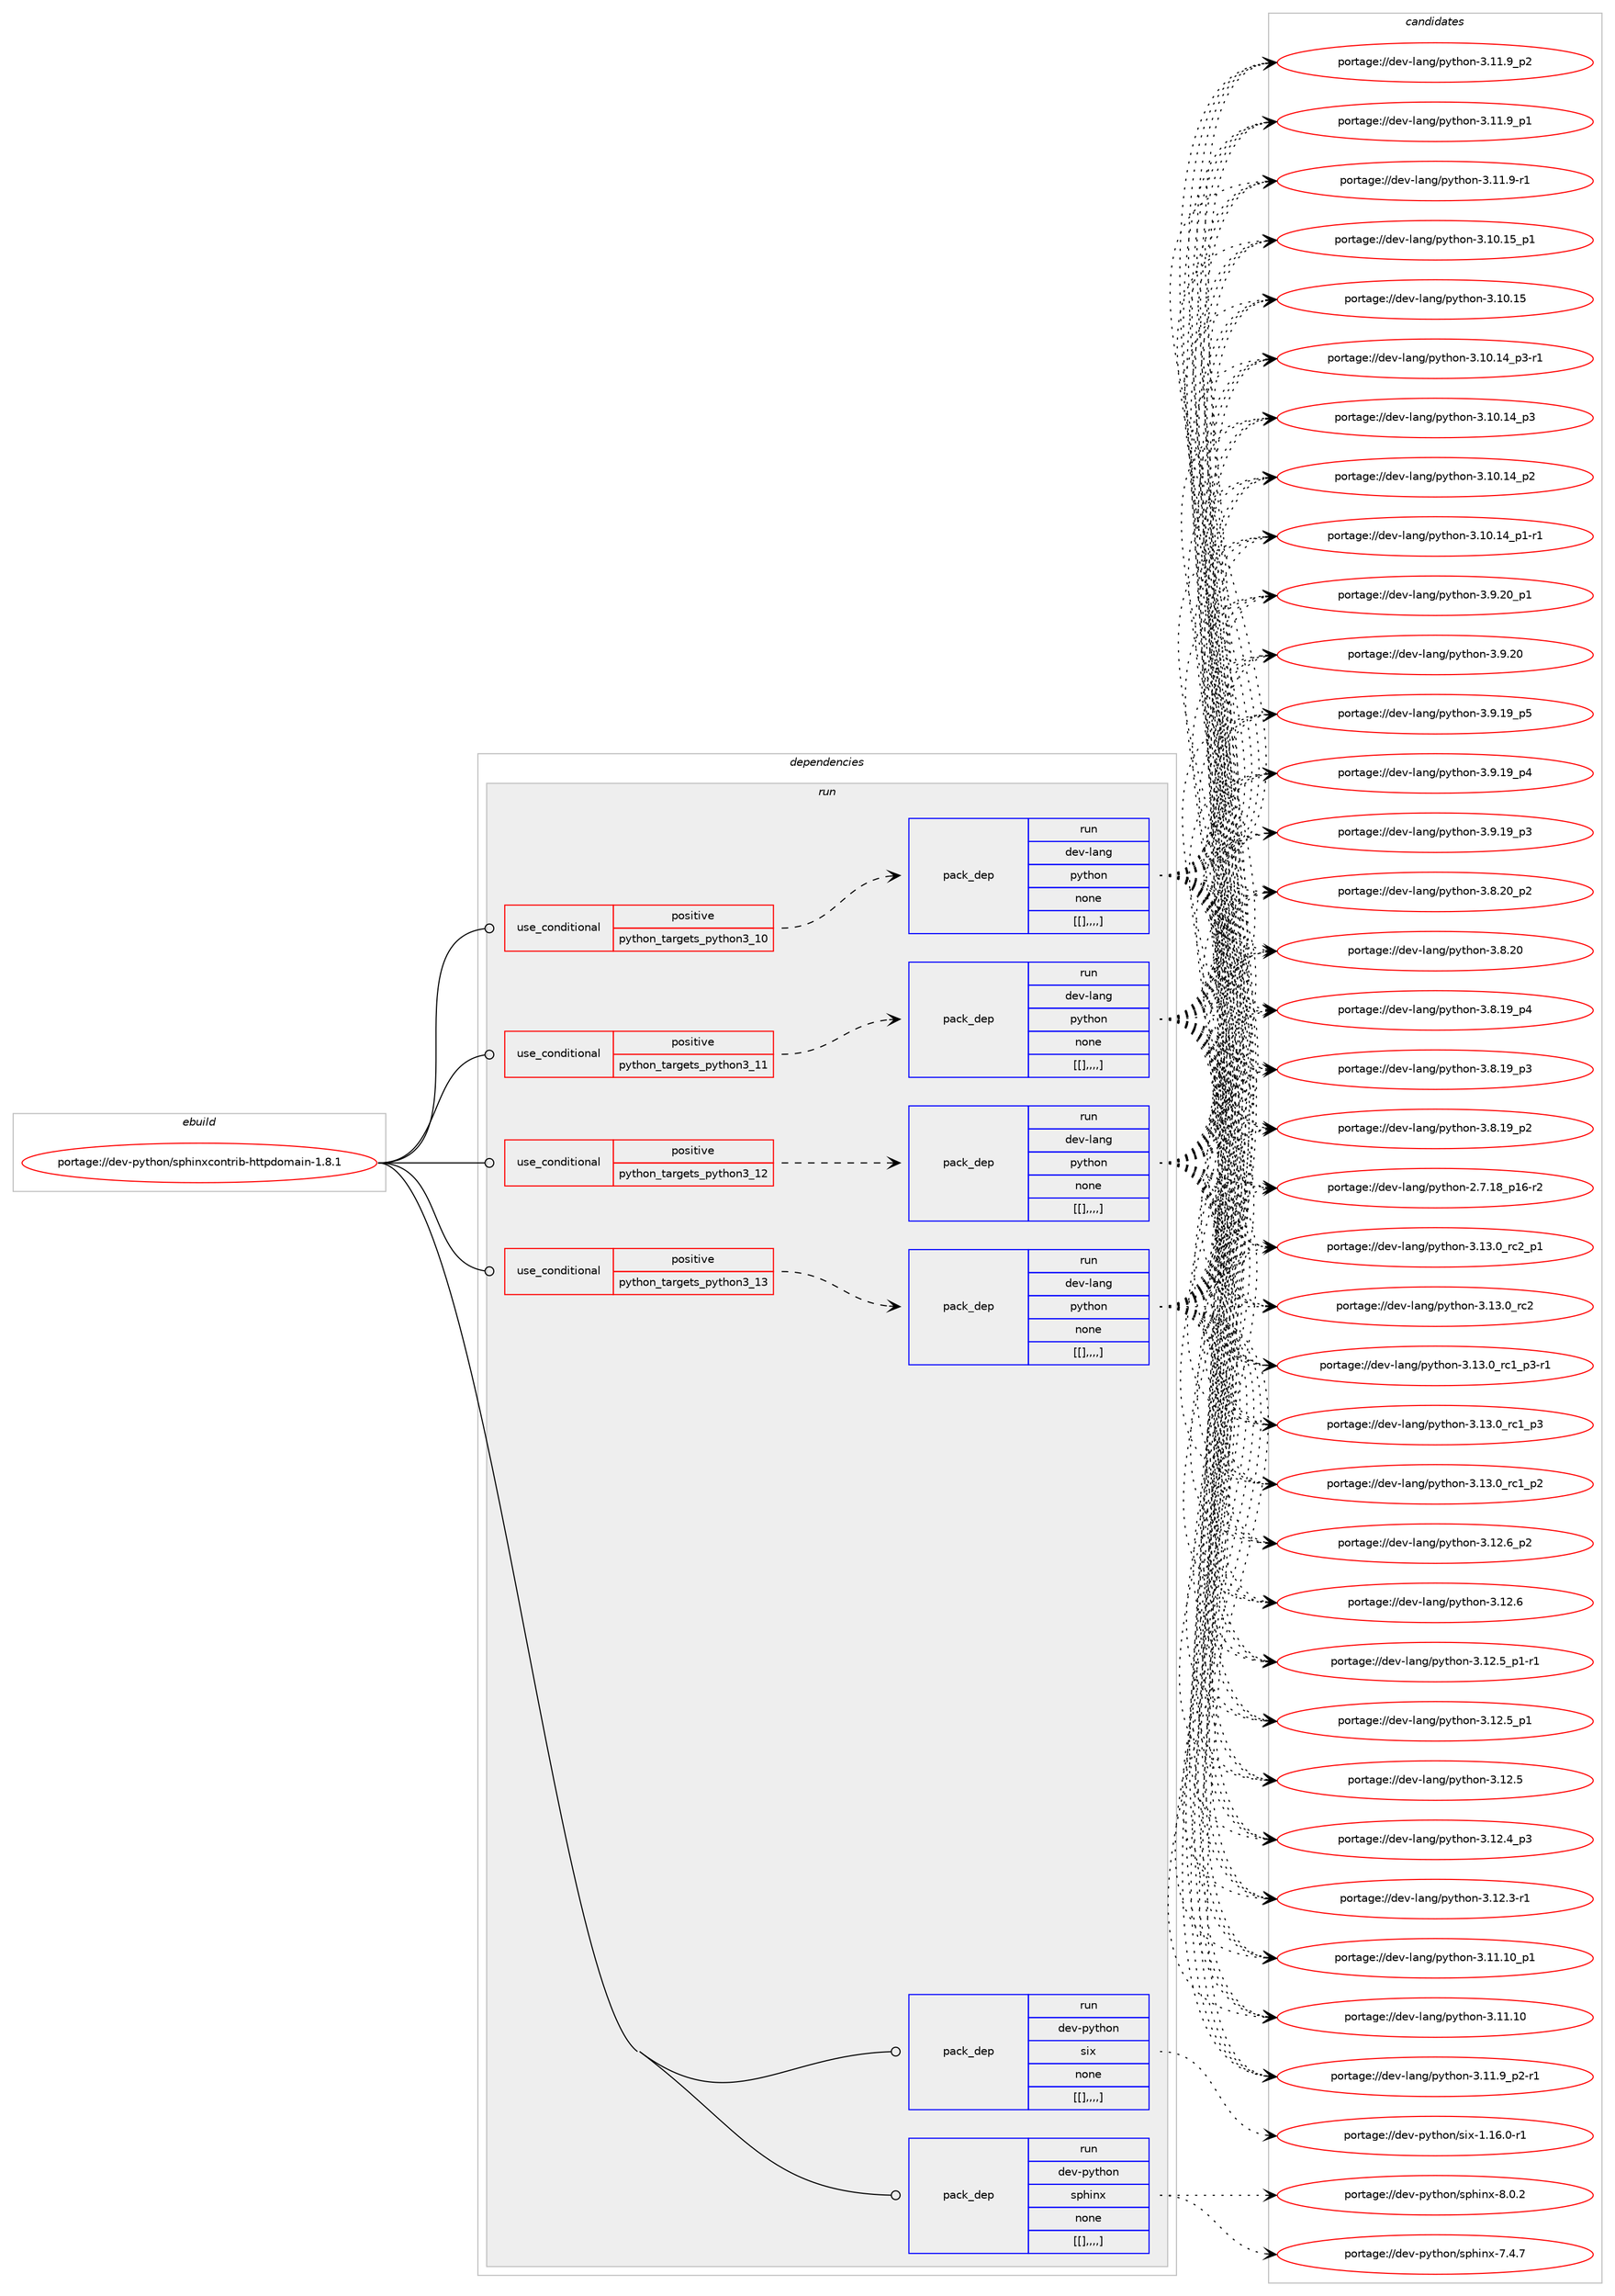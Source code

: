 digraph prolog {

# *************
# Graph options
# *************

newrank=true;
concentrate=true;
compound=true;
graph [rankdir=LR,fontname=Helvetica,fontsize=10,ranksep=1.5];#, ranksep=2.5, nodesep=0.2];
edge  [arrowhead=vee];
node  [fontname=Helvetica,fontsize=10];

# **********
# The ebuild
# **********

subgraph cluster_leftcol {
color=gray;
label=<<i>ebuild</i>>;
id [label="portage://dev-python/sphinxcontrib-httpdomain-1.8.1", color=red, width=4, href="../dev-python/sphinxcontrib-httpdomain-1.8.1.svg"];
}

# ****************
# The dependencies
# ****************

subgraph cluster_midcol {
color=gray;
label=<<i>dependencies</i>>;
subgraph cluster_compile {
fillcolor="#eeeeee";
style=filled;
label=<<i>compile</i>>;
}
subgraph cluster_compileandrun {
fillcolor="#eeeeee";
style=filled;
label=<<i>compile and run</i>>;
}
subgraph cluster_run {
fillcolor="#eeeeee";
style=filled;
label=<<i>run</i>>;
subgraph cond41621 {
dependency167439 [label=<<TABLE BORDER="0" CELLBORDER="1" CELLSPACING="0" CELLPADDING="4"><TR><TD ROWSPAN="3" CELLPADDING="10">use_conditional</TD></TR><TR><TD>positive</TD></TR><TR><TD>python_targets_python3_10</TD></TR></TABLE>>, shape=none, color=red];
subgraph pack124560 {
dependency167440 [label=<<TABLE BORDER="0" CELLBORDER="1" CELLSPACING="0" CELLPADDING="4" WIDTH="220"><TR><TD ROWSPAN="6" CELLPADDING="30">pack_dep</TD></TR><TR><TD WIDTH="110">run</TD></TR><TR><TD>dev-lang</TD></TR><TR><TD>python</TD></TR><TR><TD>none</TD></TR><TR><TD>[[],,,,]</TD></TR></TABLE>>, shape=none, color=blue];
}
dependency167439:e -> dependency167440:w [weight=20,style="dashed",arrowhead="vee"];
}
id:e -> dependency167439:w [weight=20,style="solid",arrowhead="odot"];
subgraph cond41622 {
dependency167441 [label=<<TABLE BORDER="0" CELLBORDER="1" CELLSPACING="0" CELLPADDING="4"><TR><TD ROWSPAN="3" CELLPADDING="10">use_conditional</TD></TR><TR><TD>positive</TD></TR><TR><TD>python_targets_python3_11</TD></TR></TABLE>>, shape=none, color=red];
subgraph pack124561 {
dependency167442 [label=<<TABLE BORDER="0" CELLBORDER="1" CELLSPACING="0" CELLPADDING="4" WIDTH="220"><TR><TD ROWSPAN="6" CELLPADDING="30">pack_dep</TD></TR><TR><TD WIDTH="110">run</TD></TR><TR><TD>dev-lang</TD></TR><TR><TD>python</TD></TR><TR><TD>none</TD></TR><TR><TD>[[],,,,]</TD></TR></TABLE>>, shape=none, color=blue];
}
dependency167441:e -> dependency167442:w [weight=20,style="dashed",arrowhead="vee"];
}
id:e -> dependency167441:w [weight=20,style="solid",arrowhead="odot"];
subgraph cond41623 {
dependency167443 [label=<<TABLE BORDER="0" CELLBORDER="1" CELLSPACING="0" CELLPADDING="4"><TR><TD ROWSPAN="3" CELLPADDING="10">use_conditional</TD></TR><TR><TD>positive</TD></TR><TR><TD>python_targets_python3_12</TD></TR></TABLE>>, shape=none, color=red];
subgraph pack124562 {
dependency167444 [label=<<TABLE BORDER="0" CELLBORDER="1" CELLSPACING="0" CELLPADDING="4" WIDTH="220"><TR><TD ROWSPAN="6" CELLPADDING="30">pack_dep</TD></TR><TR><TD WIDTH="110">run</TD></TR><TR><TD>dev-lang</TD></TR><TR><TD>python</TD></TR><TR><TD>none</TD></TR><TR><TD>[[],,,,]</TD></TR></TABLE>>, shape=none, color=blue];
}
dependency167443:e -> dependency167444:w [weight=20,style="dashed",arrowhead="vee"];
}
id:e -> dependency167443:w [weight=20,style="solid",arrowhead="odot"];
subgraph cond41624 {
dependency167445 [label=<<TABLE BORDER="0" CELLBORDER="1" CELLSPACING="0" CELLPADDING="4"><TR><TD ROWSPAN="3" CELLPADDING="10">use_conditional</TD></TR><TR><TD>positive</TD></TR><TR><TD>python_targets_python3_13</TD></TR></TABLE>>, shape=none, color=red];
subgraph pack124563 {
dependency167446 [label=<<TABLE BORDER="0" CELLBORDER="1" CELLSPACING="0" CELLPADDING="4" WIDTH="220"><TR><TD ROWSPAN="6" CELLPADDING="30">pack_dep</TD></TR><TR><TD WIDTH="110">run</TD></TR><TR><TD>dev-lang</TD></TR><TR><TD>python</TD></TR><TR><TD>none</TD></TR><TR><TD>[[],,,,]</TD></TR></TABLE>>, shape=none, color=blue];
}
dependency167445:e -> dependency167446:w [weight=20,style="dashed",arrowhead="vee"];
}
id:e -> dependency167445:w [weight=20,style="solid",arrowhead="odot"];
subgraph pack124564 {
dependency167447 [label=<<TABLE BORDER="0" CELLBORDER="1" CELLSPACING="0" CELLPADDING="4" WIDTH="220"><TR><TD ROWSPAN="6" CELLPADDING="30">pack_dep</TD></TR><TR><TD WIDTH="110">run</TD></TR><TR><TD>dev-python</TD></TR><TR><TD>six</TD></TR><TR><TD>none</TD></TR><TR><TD>[[],,,,]</TD></TR></TABLE>>, shape=none, color=blue];
}
id:e -> dependency167447:w [weight=20,style="solid",arrowhead="odot"];
subgraph pack124565 {
dependency167448 [label=<<TABLE BORDER="0" CELLBORDER="1" CELLSPACING="0" CELLPADDING="4" WIDTH="220"><TR><TD ROWSPAN="6" CELLPADDING="30">pack_dep</TD></TR><TR><TD WIDTH="110">run</TD></TR><TR><TD>dev-python</TD></TR><TR><TD>sphinx</TD></TR><TR><TD>none</TD></TR><TR><TD>[[],,,,]</TD></TR></TABLE>>, shape=none, color=blue];
}
id:e -> dependency167448:w [weight=20,style="solid",arrowhead="odot"];
}
}

# **************
# The candidates
# **************

subgraph cluster_choices {
rank=same;
color=gray;
label=<<i>candidates</i>>;

subgraph choice124560 {
color=black;
nodesep=1;
choice100101118451089711010347112121116104111110455146495146489511499509511249 [label="portage://dev-lang/python-3.13.0_rc2_p1", color=red, width=4,href="../dev-lang/python-3.13.0_rc2_p1.svg"];
choice10010111845108971101034711212111610411111045514649514648951149950 [label="portage://dev-lang/python-3.13.0_rc2", color=red, width=4,href="../dev-lang/python-3.13.0_rc2.svg"];
choice1001011184510897110103471121211161041111104551464951464895114994995112514511449 [label="portage://dev-lang/python-3.13.0_rc1_p3-r1", color=red, width=4,href="../dev-lang/python-3.13.0_rc1_p3-r1.svg"];
choice100101118451089711010347112121116104111110455146495146489511499499511251 [label="portage://dev-lang/python-3.13.0_rc1_p3", color=red, width=4,href="../dev-lang/python-3.13.0_rc1_p3.svg"];
choice100101118451089711010347112121116104111110455146495146489511499499511250 [label="portage://dev-lang/python-3.13.0_rc1_p2", color=red, width=4,href="../dev-lang/python-3.13.0_rc1_p2.svg"];
choice100101118451089711010347112121116104111110455146495046549511250 [label="portage://dev-lang/python-3.12.6_p2", color=red, width=4,href="../dev-lang/python-3.12.6_p2.svg"];
choice10010111845108971101034711212111610411111045514649504654 [label="portage://dev-lang/python-3.12.6", color=red, width=4,href="../dev-lang/python-3.12.6.svg"];
choice1001011184510897110103471121211161041111104551464950465395112494511449 [label="portage://dev-lang/python-3.12.5_p1-r1", color=red, width=4,href="../dev-lang/python-3.12.5_p1-r1.svg"];
choice100101118451089711010347112121116104111110455146495046539511249 [label="portage://dev-lang/python-3.12.5_p1", color=red, width=4,href="../dev-lang/python-3.12.5_p1.svg"];
choice10010111845108971101034711212111610411111045514649504653 [label="portage://dev-lang/python-3.12.5", color=red, width=4,href="../dev-lang/python-3.12.5.svg"];
choice100101118451089711010347112121116104111110455146495046529511251 [label="portage://dev-lang/python-3.12.4_p3", color=red, width=4,href="../dev-lang/python-3.12.4_p3.svg"];
choice100101118451089711010347112121116104111110455146495046514511449 [label="portage://dev-lang/python-3.12.3-r1", color=red, width=4,href="../dev-lang/python-3.12.3-r1.svg"];
choice10010111845108971101034711212111610411111045514649494649489511249 [label="portage://dev-lang/python-3.11.10_p1", color=red, width=4,href="../dev-lang/python-3.11.10_p1.svg"];
choice1001011184510897110103471121211161041111104551464949464948 [label="portage://dev-lang/python-3.11.10", color=red, width=4,href="../dev-lang/python-3.11.10.svg"];
choice1001011184510897110103471121211161041111104551464949465795112504511449 [label="portage://dev-lang/python-3.11.9_p2-r1", color=red, width=4,href="../dev-lang/python-3.11.9_p2-r1.svg"];
choice100101118451089711010347112121116104111110455146494946579511250 [label="portage://dev-lang/python-3.11.9_p2", color=red, width=4,href="../dev-lang/python-3.11.9_p2.svg"];
choice100101118451089711010347112121116104111110455146494946579511249 [label="portage://dev-lang/python-3.11.9_p1", color=red, width=4,href="../dev-lang/python-3.11.9_p1.svg"];
choice100101118451089711010347112121116104111110455146494946574511449 [label="portage://dev-lang/python-3.11.9-r1", color=red, width=4,href="../dev-lang/python-3.11.9-r1.svg"];
choice10010111845108971101034711212111610411111045514649484649539511249 [label="portage://dev-lang/python-3.10.15_p1", color=red, width=4,href="../dev-lang/python-3.10.15_p1.svg"];
choice1001011184510897110103471121211161041111104551464948464953 [label="portage://dev-lang/python-3.10.15", color=red, width=4,href="../dev-lang/python-3.10.15.svg"];
choice100101118451089711010347112121116104111110455146494846495295112514511449 [label="portage://dev-lang/python-3.10.14_p3-r1", color=red, width=4,href="../dev-lang/python-3.10.14_p3-r1.svg"];
choice10010111845108971101034711212111610411111045514649484649529511251 [label="portage://dev-lang/python-3.10.14_p3", color=red, width=4,href="../dev-lang/python-3.10.14_p3.svg"];
choice10010111845108971101034711212111610411111045514649484649529511250 [label="portage://dev-lang/python-3.10.14_p2", color=red, width=4,href="../dev-lang/python-3.10.14_p2.svg"];
choice100101118451089711010347112121116104111110455146494846495295112494511449 [label="portage://dev-lang/python-3.10.14_p1-r1", color=red, width=4,href="../dev-lang/python-3.10.14_p1-r1.svg"];
choice100101118451089711010347112121116104111110455146574650489511249 [label="portage://dev-lang/python-3.9.20_p1", color=red, width=4,href="../dev-lang/python-3.9.20_p1.svg"];
choice10010111845108971101034711212111610411111045514657465048 [label="portage://dev-lang/python-3.9.20", color=red, width=4,href="../dev-lang/python-3.9.20.svg"];
choice100101118451089711010347112121116104111110455146574649579511253 [label="portage://dev-lang/python-3.9.19_p5", color=red, width=4,href="../dev-lang/python-3.9.19_p5.svg"];
choice100101118451089711010347112121116104111110455146574649579511252 [label="portage://dev-lang/python-3.9.19_p4", color=red, width=4,href="../dev-lang/python-3.9.19_p4.svg"];
choice100101118451089711010347112121116104111110455146574649579511251 [label="portage://dev-lang/python-3.9.19_p3", color=red, width=4,href="../dev-lang/python-3.9.19_p3.svg"];
choice100101118451089711010347112121116104111110455146564650489511250 [label="portage://dev-lang/python-3.8.20_p2", color=red, width=4,href="../dev-lang/python-3.8.20_p2.svg"];
choice10010111845108971101034711212111610411111045514656465048 [label="portage://dev-lang/python-3.8.20", color=red, width=4,href="../dev-lang/python-3.8.20.svg"];
choice100101118451089711010347112121116104111110455146564649579511252 [label="portage://dev-lang/python-3.8.19_p4", color=red, width=4,href="../dev-lang/python-3.8.19_p4.svg"];
choice100101118451089711010347112121116104111110455146564649579511251 [label="portage://dev-lang/python-3.8.19_p3", color=red, width=4,href="../dev-lang/python-3.8.19_p3.svg"];
choice100101118451089711010347112121116104111110455146564649579511250 [label="portage://dev-lang/python-3.8.19_p2", color=red, width=4,href="../dev-lang/python-3.8.19_p2.svg"];
choice100101118451089711010347112121116104111110455046554649569511249544511450 [label="portage://dev-lang/python-2.7.18_p16-r2", color=red, width=4,href="../dev-lang/python-2.7.18_p16-r2.svg"];
dependency167440:e -> choice100101118451089711010347112121116104111110455146495146489511499509511249:w [style=dotted,weight="100"];
dependency167440:e -> choice10010111845108971101034711212111610411111045514649514648951149950:w [style=dotted,weight="100"];
dependency167440:e -> choice1001011184510897110103471121211161041111104551464951464895114994995112514511449:w [style=dotted,weight="100"];
dependency167440:e -> choice100101118451089711010347112121116104111110455146495146489511499499511251:w [style=dotted,weight="100"];
dependency167440:e -> choice100101118451089711010347112121116104111110455146495146489511499499511250:w [style=dotted,weight="100"];
dependency167440:e -> choice100101118451089711010347112121116104111110455146495046549511250:w [style=dotted,weight="100"];
dependency167440:e -> choice10010111845108971101034711212111610411111045514649504654:w [style=dotted,weight="100"];
dependency167440:e -> choice1001011184510897110103471121211161041111104551464950465395112494511449:w [style=dotted,weight="100"];
dependency167440:e -> choice100101118451089711010347112121116104111110455146495046539511249:w [style=dotted,weight="100"];
dependency167440:e -> choice10010111845108971101034711212111610411111045514649504653:w [style=dotted,weight="100"];
dependency167440:e -> choice100101118451089711010347112121116104111110455146495046529511251:w [style=dotted,weight="100"];
dependency167440:e -> choice100101118451089711010347112121116104111110455146495046514511449:w [style=dotted,weight="100"];
dependency167440:e -> choice10010111845108971101034711212111610411111045514649494649489511249:w [style=dotted,weight="100"];
dependency167440:e -> choice1001011184510897110103471121211161041111104551464949464948:w [style=dotted,weight="100"];
dependency167440:e -> choice1001011184510897110103471121211161041111104551464949465795112504511449:w [style=dotted,weight="100"];
dependency167440:e -> choice100101118451089711010347112121116104111110455146494946579511250:w [style=dotted,weight="100"];
dependency167440:e -> choice100101118451089711010347112121116104111110455146494946579511249:w [style=dotted,weight="100"];
dependency167440:e -> choice100101118451089711010347112121116104111110455146494946574511449:w [style=dotted,weight="100"];
dependency167440:e -> choice10010111845108971101034711212111610411111045514649484649539511249:w [style=dotted,weight="100"];
dependency167440:e -> choice1001011184510897110103471121211161041111104551464948464953:w [style=dotted,weight="100"];
dependency167440:e -> choice100101118451089711010347112121116104111110455146494846495295112514511449:w [style=dotted,weight="100"];
dependency167440:e -> choice10010111845108971101034711212111610411111045514649484649529511251:w [style=dotted,weight="100"];
dependency167440:e -> choice10010111845108971101034711212111610411111045514649484649529511250:w [style=dotted,weight="100"];
dependency167440:e -> choice100101118451089711010347112121116104111110455146494846495295112494511449:w [style=dotted,weight="100"];
dependency167440:e -> choice100101118451089711010347112121116104111110455146574650489511249:w [style=dotted,weight="100"];
dependency167440:e -> choice10010111845108971101034711212111610411111045514657465048:w [style=dotted,weight="100"];
dependency167440:e -> choice100101118451089711010347112121116104111110455146574649579511253:w [style=dotted,weight="100"];
dependency167440:e -> choice100101118451089711010347112121116104111110455146574649579511252:w [style=dotted,weight="100"];
dependency167440:e -> choice100101118451089711010347112121116104111110455146574649579511251:w [style=dotted,weight="100"];
dependency167440:e -> choice100101118451089711010347112121116104111110455146564650489511250:w [style=dotted,weight="100"];
dependency167440:e -> choice10010111845108971101034711212111610411111045514656465048:w [style=dotted,weight="100"];
dependency167440:e -> choice100101118451089711010347112121116104111110455146564649579511252:w [style=dotted,weight="100"];
dependency167440:e -> choice100101118451089711010347112121116104111110455146564649579511251:w [style=dotted,weight="100"];
dependency167440:e -> choice100101118451089711010347112121116104111110455146564649579511250:w [style=dotted,weight="100"];
dependency167440:e -> choice100101118451089711010347112121116104111110455046554649569511249544511450:w [style=dotted,weight="100"];
}
subgraph choice124561 {
color=black;
nodesep=1;
choice100101118451089711010347112121116104111110455146495146489511499509511249 [label="portage://dev-lang/python-3.13.0_rc2_p1", color=red, width=4,href="../dev-lang/python-3.13.0_rc2_p1.svg"];
choice10010111845108971101034711212111610411111045514649514648951149950 [label="portage://dev-lang/python-3.13.0_rc2", color=red, width=4,href="../dev-lang/python-3.13.0_rc2.svg"];
choice1001011184510897110103471121211161041111104551464951464895114994995112514511449 [label="portage://dev-lang/python-3.13.0_rc1_p3-r1", color=red, width=4,href="../dev-lang/python-3.13.0_rc1_p3-r1.svg"];
choice100101118451089711010347112121116104111110455146495146489511499499511251 [label="portage://dev-lang/python-3.13.0_rc1_p3", color=red, width=4,href="../dev-lang/python-3.13.0_rc1_p3.svg"];
choice100101118451089711010347112121116104111110455146495146489511499499511250 [label="portage://dev-lang/python-3.13.0_rc1_p2", color=red, width=4,href="../dev-lang/python-3.13.0_rc1_p2.svg"];
choice100101118451089711010347112121116104111110455146495046549511250 [label="portage://dev-lang/python-3.12.6_p2", color=red, width=4,href="../dev-lang/python-3.12.6_p2.svg"];
choice10010111845108971101034711212111610411111045514649504654 [label="portage://dev-lang/python-3.12.6", color=red, width=4,href="../dev-lang/python-3.12.6.svg"];
choice1001011184510897110103471121211161041111104551464950465395112494511449 [label="portage://dev-lang/python-3.12.5_p1-r1", color=red, width=4,href="../dev-lang/python-3.12.5_p1-r1.svg"];
choice100101118451089711010347112121116104111110455146495046539511249 [label="portage://dev-lang/python-3.12.5_p1", color=red, width=4,href="../dev-lang/python-3.12.5_p1.svg"];
choice10010111845108971101034711212111610411111045514649504653 [label="portage://dev-lang/python-3.12.5", color=red, width=4,href="../dev-lang/python-3.12.5.svg"];
choice100101118451089711010347112121116104111110455146495046529511251 [label="portage://dev-lang/python-3.12.4_p3", color=red, width=4,href="../dev-lang/python-3.12.4_p3.svg"];
choice100101118451089711010347112121116104111110455146495046514511449 [label="portage://dev-lang/python-3.12.3-r1", color=red, width=4,href="../dev-lang/python-3.12.3-r1.svg"];
choice10010111845108971101034711212111610411111045514649494649489511249 [label="portage://dev-lang/python-3.11.10_p1", color=red, width=4,href="../dev-lang/python-3.11.10_p1.svg"];
choice1001011184510897110103471121211161041111104551464949464948 [label="portage://dev-lang/python-3.11.10", color=red, width=4,href="../dev-lang/python-3.11.10.svg"];
choice1001011184510897110103471121211161041111104551464949465795112504511449 [label="portage://dev-lang/python-3.11.9_p2-r1", color=red, width=4,href="../dev-lang/python-3.11.9_p2-r1.svg"];
choice100101118451089711010347112121116104111110455146494946579511250 [label="portage://dev-lang/python-3.11.9_p2", color=red, width=4,href="../dev-lang/python-3.11.9_p2.svg"];
choice100101118451089711010347112121116104111110455146494946579511249 [label="portage://dev-lang/python-3.11.9_p1", color=red, width=4,href="../dev-lang/python-3.11.9_p1.svg"];
choice100101118451089711010347112121116104111110455146494946574511449 [label="portage://dev-lang/python-3.11.9-r1", color=red, width=4,href="../dev-lang/python-3.11.9-r1.svg"];
choice10010111845108971101034711212111610411111045514649484649539511249 [label="portage://dev-lang/python-3.10.15_p1", color=red, width=4,href="../dev-lang/python-3.10.15_p1.svg"];
choice1001011184510897110103471121211161041111104551464948464953 [label="portage://dev-lang/python-3.10.15", color=red, width=4,href="../dev-lang/python-3.10.15.svg"];
choice100101118451089711010347112121116104111110455146494846495295112514511449 [label="portage://dev-lang/python-3.10.14_p3-r1", color=red, width=4,href="../dev-lang/python-3.10.14_p3-r1.svg"];
choice10010111845108971101034711212111610411111045514649484649529511251 [label="portage://dev-lang/python-3.10.14_p3", color=red, width=4,href="../dev-lang/python-3.10.14_p3.svg"];
choice10010111845108971101034711212111610411111045514649484649529511250 [label="portage://dev-lang/python-3.10.14_p2", color=red, width=4,href="../dev-lang/python-3.10.14_p2.svg"];
choice100101118451089711010347112121116104111110455146494846495295112494511449 [label="portage://dev-lang/python-3.10.14_p1-r1", color=red, width=4,href="../dev-lang/python-3.10.14_p1-r1.svg"];
choice100101118451089711010347112121116104111110455146574650489511249 [label="portage://dev-lang/python-3.9.20_p1", color=red, width=4,href="../dev-lang/python-3.9.20_p1.svg"];
choice10010111845108971101034711212111610411111045514657465048 [label="portage://dev-lang/python-3.9.20", color=red, width=4,href="../dev-lang/python-3.9.20.svg"];
choice100101118451089711010347112121116104111110455146574649579511253 [label="portage://dev-lang/python-3.9.19_p5", color=red, width=4,href="../dev-lang/python-3.9.19_p5.svg"];
choice100101118451089711010347112121116104111110455146574649579511252 [label="portage://dev-lang/python-3.9.19_p4", color=red, width=4,href="../dev-lang/python-3.9.19_p4.svg"];
choice100101118451089711010347112121116104111110455146574649579511251 [label="portage://dev-lang/python-3.9.19_p3", color=red, width=4,href="../dev-lang/python-3.9.19_p3.svg"];
choice100101118451089711010347112121116104111110455146564650489511250 [label="portage://dev-lang/python-3.8.20_p2", color=red, width=4,href="../dev-lang/python-3.8.20_p2.svg"];
choice10010111845108971101034711212111610411111045514656465048 [label="portage://dev-lang/python-3.8.20", color=red, width=4,href="../dev-lang/python-3.8.20.svg"];
choice100101118451089711010347112121116104111110455146564649579511252 [label="portage://dev-lang/python-3.8.19_p4", color=red, width=4,href="../dev-lang/python-3.8.19_p4.svg"];
choice100101118451089711010347112121116104111110455146564649579511251 [label="portage://dev-lang/python-3.8.19_p3", color=red, width=4,href="../dev-lang/python-3.8.19_p3.svg"];
choice100101118451089711010347112121116104111110455146564649579511250 [label="portage://dev-lang/python-3.8.19_p2", color=red, width=4,href="../dev-lang/python-3.8.19_p2.svg"];
choice100101118451089711010347112121116104111110455046554649569511249544511450 [label="portage://dev-lang/python-2.7.18_p16-r2", color=red, width=4,href="../dev-lang/python-2.7.18_p16-r2.svg"];
dependency167442:e -> choice100101118451089711010347112121116104111110455146495146489511499509511249:w [style=dotted,weight="100"];
dependency167442:e -> choice10010111845108971101034711212111610411111045514649514648951149950:w [style=dotted,weight="100"];
dependency167442:e -> choice1001011184510897110103471121211161041111104551464951464895114994995112514511449:w [style=dotted,weight="100"];
dependency167442:e -> choice100101118451089711010347112121116104111110455146495146489511499499511251:w [style=dotted,weight="100"];
dependency167442:e -> choice100101118451089711010347112121116104111110455146495146489511499499511250:w [style=dotted,weight="100"];
dependency167442:e -> choice100101118451089711010347112121116104111110455146495046549511250:w [style=dotted,weight="100"];
dependency167442:e -> choice10010111845108971101034711212111610411111045514649504654:w [style=dotted,weight="100"];
dependency167442:e -> choice1001011184510897110103471121211161041111104551464950465395112494511449:w [style=dotted,weight="100"];
dependency167442:e -> choice100101118451089711010347112121116104111110455146495046539511249:w [style=dotted,weight="100"];
dependency167442:e -> choice10010111845108971101034711212111610411111045514649504653:w [style=dotted,weight="100"];
dependency167442:e -> choice100101118451089711010347112121116104111110455146495046529511251:w [style=dotted,weight="100"];
dependency167442:e -> choice100101118451089711010347112121116104111110455146495046514511449:w [style=dotted,weight="100"];
dependency167442:e -> choice10010111845108971101034711212111610411111045514649494649489511249:w [style=dotted,weight="100"];
dependency167442:e -> choice1001011184510897110103471121211161041111104551464949464948:w [style=dotted,weight="100"];
dependency167442:e -> choice1001011184510897110103471121211161041111104551464949465795112504511449:w [style=dotted,weight="100"];
dependency167442:e -> choice100101118451089711010347112121116104111110455146494946579511250:w [style=dotted,weight="100"];
dependency167442:e -> choice100101118451089711010347112121116104111110455146494946579511249:w [style=dotted,weight="100"];
dependency167442:e -> choice100101118451089711010347112121116104111110455146494946574511449:w [style=dotted,weight="100"];
dependency167442:e -> choice10010111845108971101034711212111610411111045514649484649539511249:w [style=dotted,weight="100"];
dependency167442:e -> choice1001011184510897110103471121211161041111104551464948464953:w [style=dotted,weight="100"];
dependency167442:e -> choice100101118451089711010347112121116104111110455146494846495295112514511449:w [style=dotted,weight="100"];
dependency167442:e -> choice10010111845108971101034711212111610411111045514649484649529511251:w [style=dotted,weight="100"];
dependency167442:e -> choice10010111845108971101034711212111610411111045514649484649529511250:w [style=dotted,weight="100"];
dependency167442:e -> choice100101118451089711010347112121116104111110455146494846495295112494511449:w [style=dotted,weight="100"];
dependency167442:e -> choice100101118451089711010347112121116104111110455146574650489511249:w [style=dotted,weight="100"];
dependency167442:e -> choice10010111845108971101034711212111610411111045514657465048:w [style=dotted,weight="100"];
dependency167442:e -> choice100101118451089711010347112121116104111110455146574649579511253:w [style=dotted,weight="100"];
dependency167442:e -> choice100101118451089711010347112121116104111110455146574649579511252:w [style=dotted,weight="100"];
dependency167442:e -> choice100101118451089711010347112121116104111110455146574649579511251:w [style=dotted,weight="100"];
dependency167442:e -> choice100101118451089711010347112121116104111110455146564650489511250:w [style=dotted,weight="100"];
dependency167442:e -> choice10010111845108971101034711212111610411111045514656465048:w [style=dotted,weight="100"];
dependency167442:e -> choice100101118451089711010347112121116104111110455146564649579511252:w [style=dotted,weight="100"];
dependency167442:e -> choice100101118451089711010347112121116104111110455146564649579511251:w [style=dotted,weight="100"];
dependency167442:e -> choice100101118451089711010347112121116104111110455146564649579511250:w [style=dotted,weight="100"];
dependency167442:e -> choice100101118451089711010347112121116104111110455046554649569511249544511450:w [style=dotted,weight="100"];
}
subgraph choice124562 {
color=black;
nodesep=1;
choice100101118451089711010347112121116104111110455146495146489511499509511249 [label="portage://dev-lang/python-3.13.0_rc2_p1", color=red, width=4,href="../dev-lang/python-3.13.0_rc2_p1.svg"];
choice10010111845108971101034711212111610411111045514649514648951149950 [label="portage://dev-lang/python-3.13.0_rc2", color=red, width=4,href="../dev-lang/python-3.13.0_rc2.svg"];
choice1001011184510897110103471121211161041111104551464951464895114994995112514511449 [label="portage://dev-lang/python-3.13.0_rc1_p3-r1", color=red, width=4,href="../dev-lang/python-3.13.0_rc1_p3-r1.svg"];
choice100101118451089711010347112121116104111110455146495146489511499499511251 [label="portage://dev-lang/python-3.13.0_rc1_p3", color=red, width=4,href="../dev-lang/python-3.13.0_rc1_p3.svg"];
choice100101118451089711010347112121116104111110455146495146489511499499511250 [label="portage://dev-lang/python-3.13.0_rc1_p2", color=red, width=4,href="../dev-lang/python-3.13.0_rc1_p2.svg"];
choice100101118451089711010347112121116104111110455146495046549511250 [label="portage://dev-lang/python-3.12.6_p2", color=red, width=4,href="../dev-lang/python-3.12.6_p2.svg"];
choice10010111845108971101034711212111610411111045514649504654 [label="portage://dev-lang/python-3.12.6", color=red, width=4,href="../dev-lang/python-3.12.6.svg"];
choice1001011184510897110103471121211161041111104551464950465395112494511449 [label="portage://dev-lang/python-3.12.5_p1-r1", color=red, width=4,href="../dev-lang/python-3.12.5_p1-r1.svg"];
choice100101118451089711010347112121116104111110455146495046539511249 [label="portage://dev-lang/python-3.12.5_p1", color=red, width=4,href="../dev-lang/python-3.12.5_p1.svg"];
choice10010111845108971101034711212111610411111045514649504653 [label="portage://dev-lang/python-3.12.5", color=red, width=4,href="../dev-lang/python-3.12.5.svg"];
choice100101118451089711010347112121116104111110455146495046529511251 [label="portage://dev-lang/python-3.12.4_p3", color=red, width=4,href="../dev-lang/python-3.12.4_p3.svg"];
choice100101118451089711010347112121116104111110455146495046514511449 [label="portage://dev-lang/python-3.12.3-r1", color=red, width=4,href="../dev-lang/python-3.12.3-r1.svg"];
choice10010111845108971101034711212111610411111045514649494649489511249 [label="portage://dev-lang/python-3.11.10_p1", color=red, width=4,href="../dev-lang/python-3.11.10_p1.svg"];
choice1001011184510897110103471121211161041111104551464949464948 [label="portage://dev-lang/python-3.11.10", color=red, width=4,href="../dev-lang/python-3.11.10.svg"];
choice1001011184510897110103471121211161041111104551464949465795112504511449 [label="portage://dev-lang/python-3.11.9_p2-r1", color=red, width=4,href="../dev-lang/python-3.11.9_p2-r1.svg"];
choice100101118451089711010347112121116104111110455146494946579511250 [label="portage://dev-lang/python-3.11.9_p2", color=red, width=4,href="../dev-lang/python-3.11.9_p2.svg"];
choice100101118451089711010347112121116104111110455146494946579511249 [label="portage://dev-lang/python-3.11.9_p1", color=red, width=4,href="../dev-lang/python-3.11.9_p1.svg"];
choice100101118451089711010347112121116104111110455146494946574511449 [label="portage://dev-lang/python-3.11.9-r1", color=red, width=4,href="../dev-lang/python-3.11.9-r1.svg"];
choice10010111845108971101034711212111610411111045514649484649539511249 [label="portage://dev-lang/python-3.10.15_p1", color=red, width=4,href="../dev-lang/python-3.10.15_p1.svg"];
choice1001011184510897110103471121211161041111104551464948464953 [label="portage://dev-lang/python-3.10.15", color=red, width=4,href="../dev-lang/python-3.10.15.svg"];
choice100101118451089711010347112121116104111110455146494846495295112514511449 [label="portage://dev-lang/python-3.10.14_p3-r1", color=red, width=4,href="../dev-lang/python-3.10.14_p3-r1.svg"];
choice10010111845108971101034711212111610411111045514649484649529511251 [label="portage://dev-lang/python-3.10.14_p3", color=red, width=4,href="../dev-lang/python-3.10.14_p3.svg"];
choice10010111845108971101034711212111610411111045514649484649529511250 [label="portage://dev-lang/python-3.10.14_p2", color=red, width=4,href="../dev-lang/python-3.10.14_p2.svg"];
choice100101118451089711010347112121116104111110455146494846495295112494511449 [label="portage://dev-lang/python-3.10.14_p1-r1", color=red, width=4,href="../dev-lang/python-3.10.14_p1-r1.svg"];
choice100101118451089711010347112121116104111110455146574650489511249 [label="portage://dev-lang/python-3.9.20_p1", color=red, width=4,href="../dev-lang/python-3.9.20_p1.svg"];
choice10010111845108971101034711212111610411111045514657465048 [label="portage://dev-lang/python-3.9.20", color=red, width=4,href="../dev-lang/python-3.9.20.svg"];
choice100101118451089711010347112121116104111110455146574649579511253 [label="portage://dev-lang/python-3.9.19_p5", color=red, width=4,href="../dev-lang/python-3.9.19_p5.svg"];
choice100101118451089711010347112121116104111110455146574649579511252 [label="portage://dev-lang/python-3.9.19_p4", color=red, width=4,href="../dev-lang/python-3.9.19_p4.svg"];
choice100101118451089711010347112121116104111110455146574649579511251 [label="portage://dev-lang/python-3.9.19_p3", color=red, width=4,href="../dev-lang/python-3.9.19_p3.svg"];
choice100101118451089711010347112121116104111110455146564650489511250 [label="portage://dev-lang/python-3.8.20_p2", color=red, width=4,href="../dev-lang/python-3.8.20_p2.svg"];
choice10010111845108971101034711212111610411111045514656465048 [label="portage://dev-lang/python-3.8.20", color=red, width=4,href="../dev-lang/python-3.8.20.svg"];
choice100101118451089711010347112121116104111110455146564649579511252 [label="portage://dev-lang/python-3.8.19_p4", color=red, width=4,href="../dev-lang/python-3.8.19_p4.svg"];
choice100101118451089711010347112121116104111110455146564649579511251 [label="portage://dev-lang/python-3.8.19_p3", color=red, width=4,href="../dev-lang/python-3.8.19_p3.svg"];
choice100101118451089711010347112121116104111110455146564649579511250 [label="portage://dev-lang/python-3.8.19_p2", color=red, width=4,href="../dev-lang/python-3.8.19_p2.svg"];
choice100101118451089711010347112121116104111110455046554649569511249544511450 [label="portage://dev-lang/python-2.7.18_p16-r2", color=red, width=4,href="../dev-lang/python-2.7.18_p16-r2.svg"];
dependency167444:e -> choice100101118451089711010347112121116104111110455146495146489511499509511249:w [style=dotted,weight="100"];
dependency167444:e -> choice10010111845108971101034711212111610411111045514649514648951149950:w [style=dotted,weight="100"];
dependency167444:e -> choice1001011184510897110103471121211161041111104551464951464895114994995112514511449:w [style=dotted,weight="100"];
dependency167444:e -> choice100101118451089711010347112121116104111110455146495146489511499499511251:w [style=dotted,weight="100"];
dependency167444:e -> choice100101118451089711010347112121116104111110455146495146489511499499511250:w [style=dotted,weight="100"];
dependency167444:e -> choice100101118451089711010347112121116104111110455146495046549511250:w [style=dotted,weight="100"];
dependency167444:e -> choice10010111845108971101034711212111610411111045514649504654:w [style=dotted,weight="100"];
dependency167444:e -> choice1001011184510897110103471121211161041111104551464950465395112494511449:w [style=dotted,weight="100"];
dependency167444:e -> choice100101118451089711010347112121116104111110455146495046539511249:w [style=dotted,weight="100"];
dependency167444:e -> choice10010111845108971101034711212111610411111045514649504653:w [style=dotted,weight="100"];
dependency167444:e -> choice100101118451089711010347112121116104111110455146495046529511251:w [style=dotted,weight="100"];
dependency167444:e -> choice100101118451089711010347112121116104111110455146495046514511449:w [style=dotted,weight="100"];
dependency167444:e -> choice10010111845108971101034711212111610411111045514649494649489511249:w [style=dotted,weight="100"];
dependency167444:e -> choice1001011184510897110103471121211161041111104551464949464948:w [style=dotted,weight="100"];
dependency167444:e -> choice1001011184510897110103471121211161041111104551464949465795112504511449:w [style=dotted,weight="100"];
dependency167444:e -> choice100101118451089711010347112121116104111110455146494946579511250:w [style=dotted,weight="100"];
dependency167444:e -> choice100101118451089711010347112121116104111110455146494946579511249:w [style=dotted,weight="100"];
dependency167444:e -> choice100101118451089711010347112121116104111110455146494946574511449:w [style=dotted,weight="100"];
dependency167444:e -> choice10010111845108971101034711212111610411111045514649484649539511249:w [style=dotted,weight="100"];
dependency167444:e -> choice1001011184510897110103471121211161041111104551464948464953:w [style=dotted,weight="100"];
dependency167444:e -> choice100101118451089711010347112121116104111110455146494846495295112514511449:w [style=dotted,weight="100"];
dependency167444:e -> choice10010111845108971101034711212111610411111045514649484649529511251:w [style=dotted,weight="100"];
dependency167444:e -> choice10010111845108971101034711212111610411111045514649484649529511250:w [style=dotted,weight="100"];
dependency167444:e -> choice100101118451089711010347112121116104111110455146494846495295112494511449:w [style=dotted,weight="100"];
dependency167444:e -> choice100101118451089711010347112121116104111110455146574650489511249:w [style=dotted,weight="100"];
dependency167444:e -> choice10010111845108971101034711212111610411111045514657465048:w [style=dotted,weight="100"];
dependency167444:e -> choice100101118451089711010347112121116104111110455146574649579511253:w [style=dotted,weight="100"];
dependency167444:e -> choice100101118451089711010347112121116104111110455146574649579511252:w [style=dotted,weight="100"];
dependency167444:e -> choice100101118451089711010347112121116104111110455146574649579511251:w [style=dotted,weight="100"];
dependency167444:e -> choice100101118451089711010347112121116104111110455146564650489511250:w [style=dotted,weight="100"];
dependency167444:e -> choice10010111845108971101034711212111610411111045514656465048:w [style=dotted,weight="100"];
dependency167444:e -> choice100101118451089711010347112121116104111110455146564649579511252:w [style=dotted,weight="100"];
dependency167444:e -> choice100101118451089711010347112121116104111110455146564649579511251:w [style=dotted,weight="100"];
dependency167444:e -> choice100101118451089711010347112121116104111110455146564649579511250:w [style=dotted,weight="100"];
dependency167444:e -> choice100101118451089711010347112121116104111110455046554649569511249544511450:w [style=dotted,weight="100"];
}
subgraph choice124563 {
color=black;
nodesep=1;
choice100101118451089711010347112121116104111110455146495146489511499509511249 [label="portage://dev-lang/python-3.13.0_rc2_p1", color=red, width=4,href="../dev-lang/python-3.13.0_rc2_p1.svg"];
choice10010111845108971101034711212111610411111045514649514648951149950 [label="portage://dev-lang/python-3.13.0_rc2", color=red, width=4,href="../dev-lang/python-3.13.0_rc2.svg"];
choice1001011184510897110103471121211161041111104551464951464895114994995112514511449 [label="portage://dev-lang/python-3.13.0_rc1_p3-r1", color=red, width=4,href="../dev-lang/python-3.13.0_rc1_p3-r1.svg"];
choice100101118451089711010347112121116104111110455146495146489511499499511251 [label="portage://dev-lang/python-3.13.0_rc1_p3", color=red, width=4,href="../dev-lang/python-3.13.0_rc1_p3.svg"];
choice100101118451089711010347112121116104111110455146495146489511499499511250 [label="portage://dev-lang/python-3.13.0_rc1_p2", color=red, width=4,href="../dev-lang/python-3.13.0_rc1_p2.svg"];
choice100101118451089711010347112121116104111110455146495046549511250 [label="portage://dev-lang/python-3.12.6_p2", color=red, width=4,href="../dev-lang/python-3.12.6_p2.svg"];
choice10010111845108971101034711212111610411111045514649504654 [label="portage://dev-lang/python-3.12.6", color=red, width=4,href="../dev-lang/python-3.12.6.svg"];
choice1001011184510897110103471121211161041111104551464950465395112494511449 [label="portage://dev-lang/python-3.12.5_p1-r1", color=red, width=4,href="../dev-lang/python-3.12.5_p1-r1.svg"];
choice100101118451089711010347112121116104111110455146495046539511249 [label="portage://dev-lang/python-3.12.5_p1", color=red, width=4,href="../dev-lang/python-3.12.5_p1.svg"];
choice10010111845108971101034711212111610411111045514649504653 [label="portage://dev-lang/python-3.12.5", color=red, width=4,href="../dev-lang/python-3.12.5.svg"];
choice100101118451089711010347112121116104111110455146495046529511251 [label="portage://dev-lang/python-3.12.4_p3", color=red, width=4,href="../dev-lang/python-3.12.4_p3.svg"];
choice100101118451089711010347112121116104111110455146495046514511449 [label="portage://dev-lang/python-3.12.3-r1", color=red, width=4,href="../dev-lang/python-3.12.3-r1.svg"];
choice10010111845108971101034711212111610411111045514649494649489511249 [label="portage://dev-lang/python-3.11.10_p1", color=red, width=4,href="../dev-lang/python-3.11.10_p1.svg"];
choice1001011184510897110103471121211161041111104551464949464948 [label="portage://dev-lang/python-3.11.10", color=red, width=4,href="../dev-lang/python-3.11.10.svg"];
choice1001011184510897110103471121211161041111104551464949465795112504511449 [label="portage://dev-lang/python-3.11.9_p2-r1", color=red, width=4,href="../dev-lang/python-3.11.9_p2-r1.svg"];
choice100101118451089711010347112121116104111110455146494946579511250 [label="portage://dev-lang/python-3.11.9_p2", color=red, width=4,href="../dev-lang/python-3.11.9_p2.svg"];
choice100101118451089711010347112121116104111110455146494946579511249 [label="portage://dev-lang/python-3.11.9_p1", color=red, width=4,href="../dev-lang/python-3.11.9_p1.svg"];
choice100101118451089711010347112121116104111110455146494946574511449 [label="portage://dev-lang/python-3.11.9-r1", color=red, width=4,href="../dev-lang/python-3.11.9-r1.svg"];
choice10010111845108971101034711212111610411111045514649484649539511249 [label="portage://dev-lang/python-3.10.15_p1", color=red, width=4,href="../dev-lang/python-3.10.15_p1.svg"];
choice1001011184510897110103471121211161041111104551464948464953 [label="portage://dev-lang/python-3.10.15", color=red, width=4,href="../dev-lang/python-3.10.15.svg"];
choice100101118451089711010347112121116104111110455146494846495295112514511449 [label="portage://dev-lang/python-3.10.14_p3-r1", color=red, width=4,href="../dev-lang/python-3.10.14_p3-r1.svg"];
choice10010111845108971101034711212111610411111045514649484649529511251 [label="portage://dev-lang/python-3.10.14_p3", color=red, width=4,href="../dev-lang/python-3.10.14_p3.svg"];
choice10010111845108971101034711212111610411111045514649484649529511250 [label="portage://dev-lang/python-3.10.14_p2", color=red, width=4,href="../dev-lang/python-3.10.14_p2.svg"];
choice100101118451089711010347112121116104111110455146494846495295112494511449 [label="portage://dev-lang/python-3.10.14_p1-r1", color=red, width=4,href="../dev-lang/python-3.10.14_p1-r1.svg"];
choice100101118451089711010347112121116104111110455146574650489511249 [label="portage://dev-lang/python-3.9.20_p1", color=red, width=4,href="../dev-lang/python-3.9.20_p1.svg"];
choice10010111845108971101034711212111610411111045514657465048 [label="portage://dev-lang/python-3.9.20", color=red, width=4,href="../dev-lang/python-3.9.20.svg"];
choice100101118451089711010347112121116104111110455146574649579511253 [label="portage://dev-lang/python-3.9.19_p5", color=red, width=4,href="../dev-lang/python-3.9.19_p5.svg"];
choice100101118451089711010347112121116104111110455146574649579511252 [label="portage://dev-lang/python-3.9.19_p4", color=red, width=4,href="../dev-lang/python-3.9.19_p4.svg"];
choice100101118451089711010347112121116104111110455146574649579511251 [label="portage://dev-lang/python-3.9.19_p3", color=red, width=4,href="../dev-lang/python-3.9.19_p3.svg"];
choice100101118451089711010347112121116104111110455146564650489511250 [label="portage://dev-lang/python-3.8.20_p2", color=red, width=4,href="../dev-lang/python-3.8.20_p2.svg"];
choice10010111845108971101034711212111610411111045514656465048 [label="portage://dev-lang/python-3.8.20", color=red, width=4,href="../dev-lang/python-3.8.20.svg"];
choice100101118451089711010347112121116104111110455146564649579511252 [label="portage://dev-lang/python-3.8.19_p4", color=red, width=4,href="../dev-lang/python-3.8.19_p4.svg"];
choice100101118451089711010347112121116104111110455146564649579511251 [label="portage://dev-lang/python-3.8.19_p3", color=red, width=4,href="../dev-lang/python-3.8.19_p3.svg"];
choice100101118451089711010347112121116104111110455146564649579511250 [label="portage://dev-lang/python-3.8.19_p2", color=red, width=4,href="../dev-lang/python-3.8.19_p2.svg"];
choice100101118451089711010347112121116104111110455046554649569511249544511450 [label="portage://dev-lang/python-2.7.18_p16-r2", color=red, width=4,href="../dev-lang/python-2.7.18_p16-r2.svg"];
dependency167446:e -> choice100101118451089711010347112121116104111110455146495146489511499509511249:w [style=dotted,weight="100"];
dependency167446:e -> choice10010111845108971101034711212111610411111045514649514648951149950:w [style=dotted,weight="100"];
dependency167446:e -> choice1001011184510897110103471121211161041111104551464951464895114994995112514511449:w [style=dotted,weight="100"];
dependency167446:e -> choice100101118451089711010347112121116104111110455146495146489511499499511251:w [style=dotted,weight="100"];
dependency167446:e -> choice100101118451089711010347112121116104111110455146495146489511499499511250:w [style=dotted,weight="100"];
dependency167446:e -> choice100101118451089711010347112121116104111110455146495046549511250:w [style=dotted,weight="100"];
dependency167446:e -> choice10010111845108971101034711212111610411111045514649504654:w [style=dotted,weight="100"];
dependency167446:e -> choice1001011184510897110103471121211161041111104551464950465395112494511449:w [style=dotted,weight="100"];
dependency167446:e -> choice100101118451089711010347112121116104111110455146495046539511249:w [style=dotted,weight="100"];
dependency167446:e -> choice10010111845108971101034711212111610411111045514649504653:w [style=dotted,weight="100"];
dependency167446:e -> choice100101118451089711010347112121116104111110455146495046529511251:w [style=dotted,weight="100"];
dependency167446:e -> choice100101118451089711010347112121116104111110455146495046514511449:w [style=dotted,weight="100"];
dependency167446:e -> choice10010111845108971101034711212111610411111045514649494649489511249:w [style=dotted,weight="100"];
dependency167446:e -> choice1001011184510897110103471121211161041111104551464949464948:w [style=dotted,weight="100"];
dependency167446:e -> choice1001011184510897110103471121211161041111104551464949465795112504511449:w [style=dotted,weight="100"];
dependency167446:e -> choice100101118451089711010347112121116104111110455146494946579511250:w [style=dotted,weight="100"];
dependency167446:e -> choice100101118451089711010347112121116104111110455146494946579511249:w [style=dotted,weight="100"];
dependency167446:e -> choice100101118451089711010347112121116104111110455146494946574511449:w [style=dotted,weight="100"];
dependency167446:e -> choice10010111845108971101034711212111610411111045514649484649539511249:w [style=dotted,weight="100"];
dependency167446:e -> choice1001011184510897110103471121211161041111104551464948464953:w [style=dotted,weight="100"];
dependency167446:e -> choice100101118451089711010347112121116104111110455146494846495295112514511449:w [style=dotted,weight="100"];
dependency167446:e -> choice10010111845108971101034711212111610411111045514649484649529511251:w [style=dotted,weight="100"];
dependency167446:e -> choice10010111845108971101034711212111610411111045514649484649529511250:w [style=dotted,weight="100"];
dependency167446:e -> choice100101118451089711010347112121116104111110455146494846495295112494511449:w [style=dotted,weight="100"];
dependency167446:e -> choice100101118451089711010347112121116104111110455146574650489511249:w [style=dotted,weight="100"];
dependency167446:e -> choice10010111845108971101034711212111610411111045514657465048:w [style=dotted,weight="100"];
dependency167446:e -> choice100101118451089711010347112121116104111110455146574649579511253:w [style=dotted,weight="100"];
dependency167446:e -> choice100101118451089711010347112121116104111110455146574649579511252:w [style=dotted,weight="100"];
dependency167446:e -> choice100101118451089711010347112121116104111110455146574649579511251:w [style=dotted,weight="100"];
dependency167446:e -> choice100101118451089711010347112121116104111110455146564650489511250:w [style=dotted,weight="100"];
dependency167446:e -> choice10010111845108971101034711212111610411111045514656465048:w [style=dotted,weight="100"];
dependency167446:e -> choice100101118451089711010347112121116104111110455146564649579511252:w [style=dotted,weight="100"];
dependency167446:e -> choice100101118451089711010347112121116104111110455146564649579511251:w [style=dotted,weight="100"];
dependency167446:e -> choice100101118451089711010347112121116104111110455146564649579511250:w [style=dotted,weight="100"];
dependency167446:e -> choice100101118451089711010347112121116104111110455046554649569511249544511450:w [style=dotted,weight="100"];
}
subgraph choice124564 {
color=black;
nodesep=1;
choice1001011184511212111610411111047115105120454946495446484511449 [label="portage://dev-python/six-1.16.0-r1", color=red, width=4,href="../dev-python/six-1.16.0-r1.svg"];
dependency167447:e -> choice1001011184511212111610411111047115105120454946495446484511449:w [style=dotted,weight="100"];
}
subgraph choice124565 {
color=black;
nodesep=1;
choice1001011184511212111610411111047115112104105110120455646484650 [label="portage://dev-python/sphinx-8.0.2", color=red, width=4,href="../dev-python/sphinx-8.0.2.svg"];
choice1001011184511212111610411111047115112104105110120455546524655 [label="portage://dev-python/sphinx-7.4.7", color=red, width=4,href="../dev-python/sphinx-7.4.7.svg"];
dependency167448:e -> choice1001011184511212111610411111047115112104105110120455646484650:w [style=dotted,weight="100"];
dependency167448:e -> choice1001011184511212111610411111047115112104105110120455546524655:w [style=dotted,weight="100"];
}
}

}
